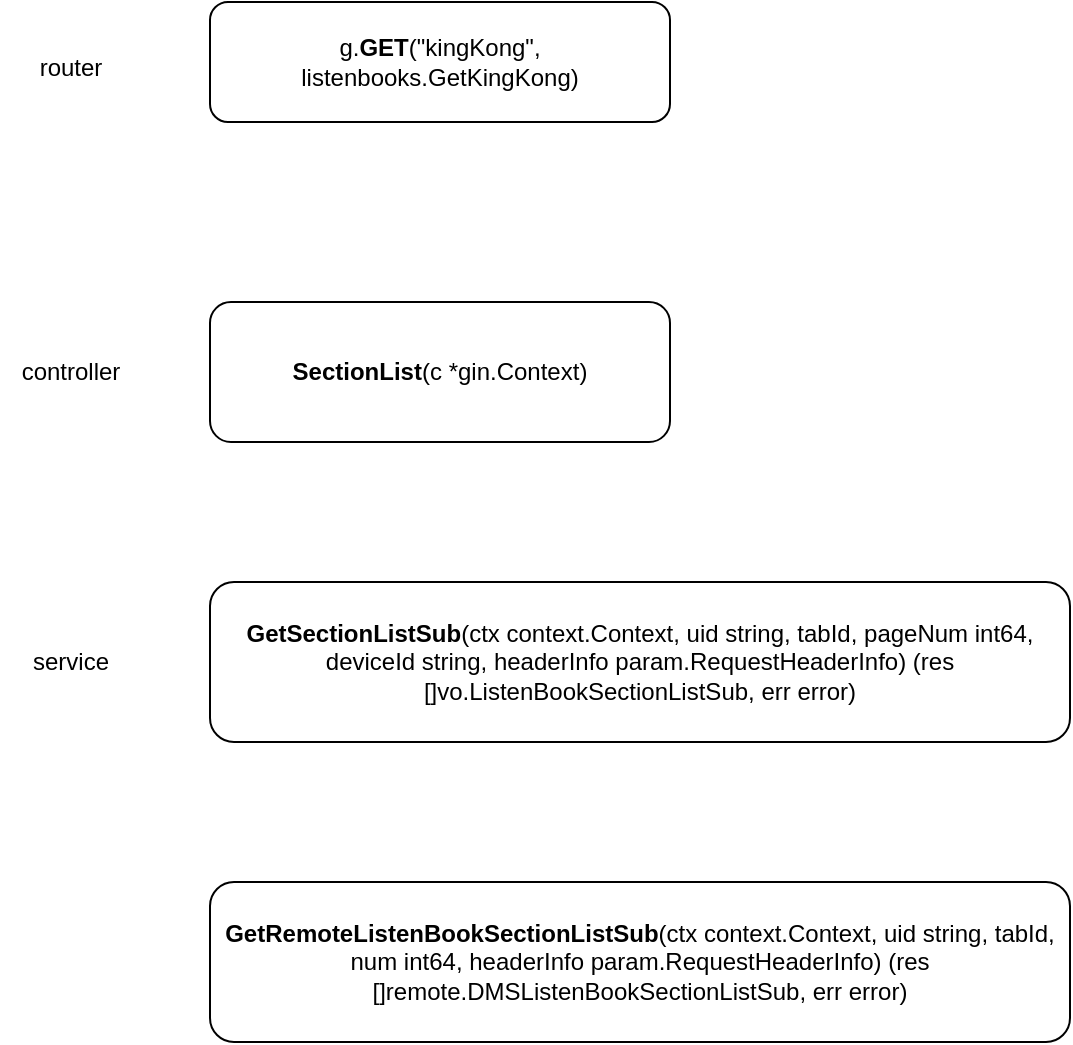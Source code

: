 <mxfile version="24.4.7" type="device">
  <diagram name="第 1 页" id="IFvHqelut-aamGOp70n6">
    <mxGraphModel dx="792" dy="1180" grid="1" gridSize="10" guides="1" tooltips="1" connect="1" arrows="1" fold="1" page="1" pageScale="1" pageWidth="827" pageHeight="1169" math="0" shadow="0">
      <root>
        <mxCell id="0" />
        <mxCell id="1" parent="0" />
        <mxCell id="061C1O3NjKcNCeXrXLHe-1" value="g.&lt;b&gt;GET&lt;/b&gt;(&quot;kingKong&quot;, listenbooks.GetKingKong)" style="rounded=1;whiteSpace=wrap;html=1;" parent="1" vertex="1">
          <mxGeometry x="360" y="320" width="230" height="60" as="geometry" />
        </mxCell>
        <mxCell id="061C1O3NjKcNCeXrXLHe-2" value="&lt;b&gt;SectionList&lt;/b&gt;(c *gin.Context)" style="rounded=1;whiteSpace=wrap;html=1;" parent="1" vertex="1">
          <mxGeometry x="360" y="470" width="230" height="70" as="geometry" />
        </mxCell>
        <mxCell id="061C1O3NjKcNCeXrXLHe-3" value="&lt;span style=&quot;text-wrap: wrap;&quot;&gt;router&lt;/span&gt;" style="text;html=1;align=center;verticalAlign=middle;resizable=0;points=[];autosize=1;strokeColor=none;fillColor=none;" parent="1" vertex="1">
          <mxGeometry x="265" y="338" width="50" height="30" as="geometry" />
        </mxCell>
        <mxCell id="061C1O3NjKcNCeXrXLHe-4" value="&lt;span style=&quot;text-wrap: wrap;&quot;&gt;controller&lt;/span&gt;" style="text;html=1;align=center;verticalAlign=middle;resizable=0;points=[];autosize=1;strokeColor=none;fillColor=none;" parent="1" vertex="1">
          <mxGeometry x="255" y="490" width="70" height="30" as="geometry" />
        </mxCell>
        <mxCell id="061C1O3NjKcNCeXrXLHe-5" value="&lt;b&gt;GetSectionListSub&lt;/b&gt;(ctx context.Context, uid string, tabId, pageNum int64, deviceId string, headerInfo param.RequestHeaderInfo) (res []vo.ListenBookSectionListSub, err error)" style="rounded=1;whiteSpace=wrap;html=1;" parent="1" vertex="1">
          <mxGeometry x="360" y="610" width="430" height="80" as="geometry" />
        </mxCell>
        <mxCell id="061C1O3NjKcNCeXrXLHe-6" value="service" style="text;html=1;align=center;verticalAlign=middle;resizable=0;points=[];autosize=1;strokeColor=none;fillColor=none;" parent="1" vertex="1">
          <mxGeometry x="260" y="635" width="60" height="30" as="geometry" />
        </mxCell>
        <mxCell id="061C1O3NjKcNCeXrXLHe-7" value="&lt;b&gt;GetRemoteListenBookSectionListSub&lt;/b&gt;(ctx context.Context, uid string, tabId, num int64, headerInfo param.RequestHeaderInfo) (res []remote.DMSListenBookSectionListSub, err error)" style="rounded=1;whiteSpace=wrap;html=1;" parent="1" vertex="1">
          <mxGeometry x="360" y="760" width="430" height="80" as="geometry" />
        </mxCell>
      </root>
    </mxGraphModel>
  </diagram>
</mxfile>
